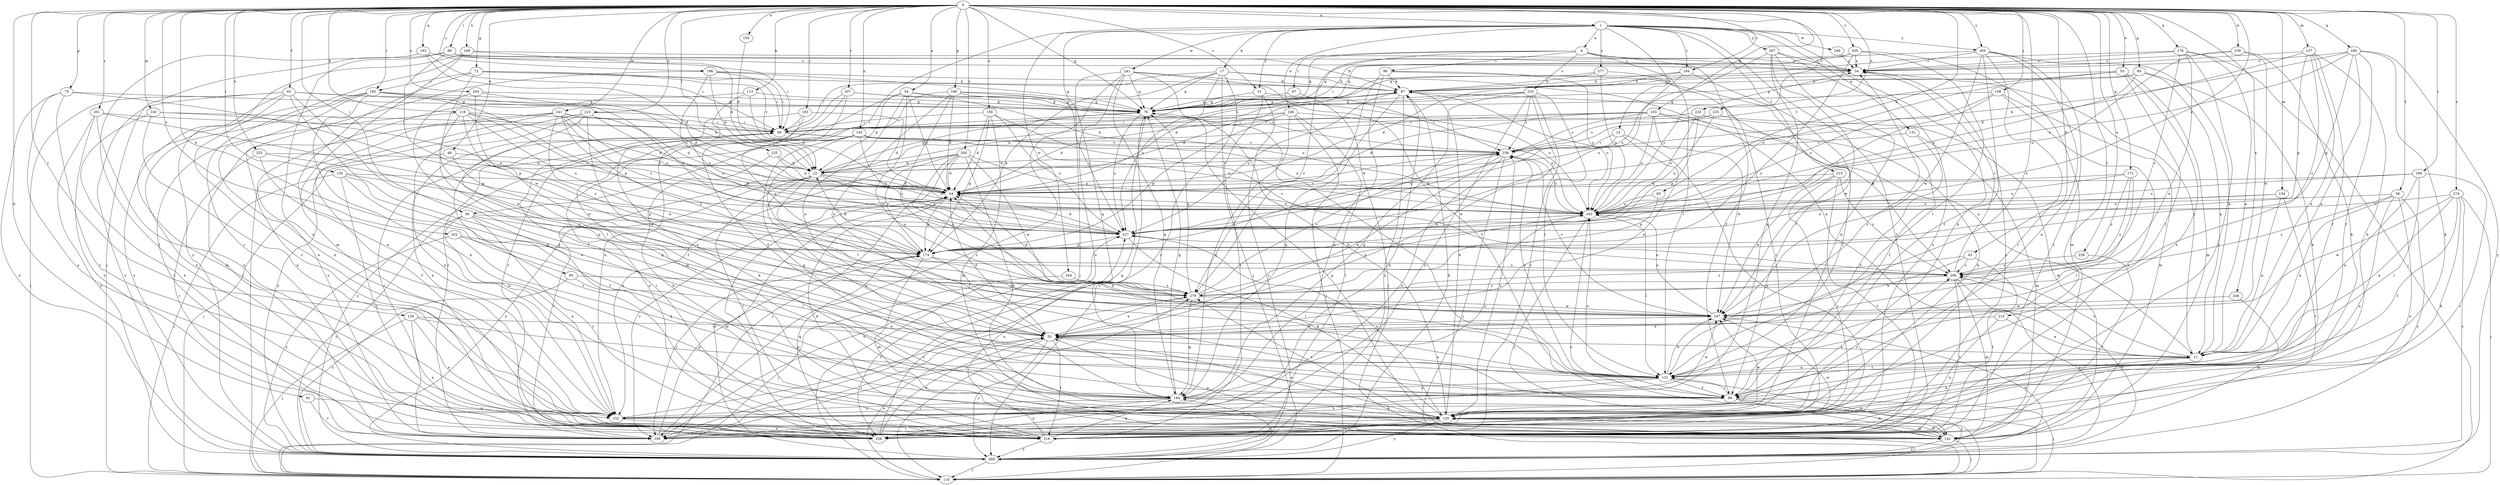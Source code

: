 strict digraph  {
0;
1;
4;
11;
12;
17;
22;
31;
34;
43;
44;
48;
53;
54;
55;
58;
63;
66;
69;
72;
75;
76;
81;
83;
85;
87;
89;
95;
96;
97;
99;
108;
110;
113;
119;
120;
125;
126;
130;
131;
134;
137;
140;
141;
142;
143;
146;
151;
152;
153;
155;
156;
163;
166;
172;
174;
176;
180;
182;
184;
185;
186;
193;
194;
195;
196;
200;
201;
205;
206;
207;
213;
215;
216;
223;
225;
226;
227;
233;
235;
236;
239;
241;
244;
246;
247;
248;
249;
252;
253;
254;
258;
265;
267;
268;
274;
277;
279;
0 -> 1  [label=a];
0 -> 31  [label=c];
0 -> 43  [label=d];
0 -> 48  [label=e];
0 -> 53  [label=e];
0 -> 54  [label=e];
0 -> 55  [label=e];
0 -> 58  [label=f];
0 -> 63  [label=f];
0 -> 69  [label=g];
0 -> 72  [label=g];
0 -> 75  [label=g];
0 -> 76  [label=g];
0 -> 81  [label=h];
0 -> 83  [label=h];
0 -> 85  [label=h];
0 -> 89  [label=i];
0 -> 95  [label=i];
0 -> 108  [label=j];
0 -> 113  [label=k];
0 -> 119  [label=k];
0 -> 125  [label=l];
0 -> 126  [label=l];
0 -> 130  [label=l];
0 -> 134  [label=m];
0 -> 137  [label=m];
0 -> 140  [label=m];
0 -> 141  [label=m];
0 -> 143  [label=n];
0 -> 153  [label=o];
0 -> 155  [label=o];
0 -> 156  [label=o];
0 -> 163  [label=o];
0 -> 166  [label=p];
0 -> 172  [label=p];
0 -> 176  [label=q];
0 -> 180  [label=q];
0 -> 182  [label=q];
0 -> 185  [label=r];
0 -> 186  [label=r];
0 -> 193  [label=r];
0 -> 194  [label=r];
0 -> 196  [label=s];
0 -> 200  [label=s];
0 -> 201  [label=s];
0 -> 205  [label=s];
0 -> 207  [label=t];
0 -> 213  [label=t];
0 -> 223  [label=u];
0 -> 225  [label=u];
0 -> 226  [label=u];
0 -> 233  [label=v];
0 -> 239  [label=w];
0 -> 248  [label=x];
0 -> 249  [label=x];
0 -> 252  [label=x];
0 -> 253  [label=x];
0 -> 254  [label=x];
0 -> 265  [label=y];
0 -> 274  [label=z];
1 -> 4  [label=a];
1 -> 12  [label=b];
1 -> 17  [label=b];
1 -> 31  [label=c];
1 -> 95  [label=i];
1 -> 120  [label=k];
1 -> 146  [label=n];
1 -> 151  [label=n];
1 -> 184  [label=q];
1 -> 194  [label=r];
1 -> 215  [label=t];
1 -> 216  [label=t];
1 -> 241  [label=w];
1 -> 244  [label=w];
1 -> 246  [label=w];
1 -> 265  [label=y];
1 -> 267  [label=y];
1 -> 277  [label=z];
4 -> 34  [label=c];
4 -> 66  [label=f];
4 -> 76  [label=g];
4 -> 96  [label=i];
4 -> 97  [label=i];
4 -> 131  [label=l];
4 -> 235  [label=v];
4 -> 279  [label=z];
11 -> 34  [label=c];
11 -> 120  [label=k];
11 -> 131  [label=l];
11 -> 206  [label=s];
12 -> 55  [label=e];
12 -> 227  [label=u];
12 -> 236  [label=v];
12 -> 258  [label=x];
17 -> 11  [label=a];
17 -> 76  [label=g];
17 -> 87  [label=h];
17 -> 99  [label=i];
17 -> 110  [label=j];
17 -> 174  [label=p];
17 -> 195  [label=r];
17 -> 227  [label=u];
22 -> 44  [label=d];
22 -> 66  [label=f];
22 -> 76  [label=g];
22 -> 87  [label=h];
22 -> 163  [label=o];
22 -> 184  [label=q];
22 -> 195  [label=r];
22 -> 216  [label=t];
22 -> 227  [label=u];
22 -> 236  [label=v];
22 -> 268  [label=y];
31 -> 76  [label=g];
31 -> 216  [label=t];
31 -> 236  [label=v];
31 -> 268  [label=y];
34 -> 87  [label=h];
43 -> 206  [label=s];
43 -> 216  [label=t];
43 -> 247  [label=w];
43 -> 279  [label=z];
44 -> 163  [label=o];
44 -> 174  [label=p];
44 -> 195  [label=r];
44 -> 258  [label=x];
48 -> 22  [label=b];
48 -> 55  [label=e];
48 -> 110  [label=j];
53 -> 87  [label=h];
53 -> 131  [label=l];
53 -> 142  [label=m];
53 -> 152  [label=n];
53 -> 163  [label=o];
53 -> 236  [label=v];
54 -> 22  [label=b];
54 -> 44  [label=d];
54 -> 55  [label=e];
54 -> 76  [label=g];
54 -> 163  [label=o];
54 -> 195  [label=r];
54 -> 247  [label=w];
55 -> 11  [label=a];
55 -> 44  [label=d];
55 -> 110  [label=j];
55 -> 195  [label=r];
55 -> 216  [label=t];
55 -> 268  [label=y];
58 -> 11  [label=a];
58 -> 152  [label=n];
58 -> 163  [label=o];
58 -> 206  [label=s];
58 -> 258  [label=x];
58 -> 268  [label=y];
63 -> 22  [label=b];
63 -> 66  [label=f];
63 -> 76  [label=g];
63 -> 110  [label=j];
63 -> 142  [label=m];
63 -> 152  [label=n];
63 -> 184  [label=q];
63 -> 268  [label=y];
66 -> 110  [label=j];
66 -> 131  [label=l];
66 -> 142  [label=m];
66 -> 163  [label=o];
66 -> 268  [label=y];
69 -> 11  [label=a];
69 -> 76  [label=g];
69 -> 87  [label=h];
69 -> 120  [label=k];
69 -> 163  [label=o];
72 -> 55  [label=e];
72 -> 87  [label=h];
72 -> 99  [label=i];
72 -> 152  [label=n];
72 -> 236  [label=v];
72 -> 185  [label=z];
75 -> 76  [label=g];
75 -> 174  [label=p];
75 -> 216  [label=t];
75 -> 258  [label=x];
75 -> 268  [label=y];
76 -> 99  [label=i];
76 -> 131  [label=l];
76 -> 227  [label=u];
76 -> 268  [label=y];
81 -> 152  [label=n];
81 -> 195  [label=r];
83 -> 163  [label=o];
83 -> 174  [label=p];
85 -> 184  [label=q];
85 -> 268  [label=y];
85 -> 279  [label=z];
87 -> 76  [label=g];
87 -> 163  [label=o];
87 -> 184  [label=q];
87 -> 206  [label=s];
87 -> 227  [label=u];
87 -> 268  [label=y];
89 -> 34  [label=c];
89 -> 87  [label=h];
89 -> 99  [label=i];
89 -> 110  [label=j];
89 -> 152  [label=n];
89 -> 247  [label=w];
95 -> 142  [label=m];
95 -> 152  [label=n];
95 -> 174  [label=p];
95 -> 216  [label=t];
95 -> 227  [label=u];
95 -> 268  [label=y];
96 -> 11  [label=a];
96 -> 87  [label=h];
96 -> 152  [label=n];
96 -> 163  [label=o];
96 -> 279  [label=z];
97 -> 76  [label=g];
97 -> 110  [label=j];
99 -> 87  [label=h];
99 -> 120  [label=k];
99 -> 163  [label=o];
99 -> 195  [label=r];
99 -> 216  [label=t];
99 -> 236  [label=v];
108 -> 76  [label=g];
108 -> 142  [label=m];
108 -> 163  [label=o];
108 -> 227  [label=u];
108 -> 258  [label=x];
110 -> 55  [label=e];
110 -> 163  [label=o];
113 -> 44  [label=d];
113 -> 76  [label=g];
113 -> 110  [label=j];
113 -> 227  [label=u];
119 -> 44  [label=d];
119 -> 99  [label=i];
119 -> 163  [label=o];
119 -> 184  [label=q];
119 -> 195  [label=r];
119 -> 227  [label=u];
119 -> 247  [label=w];
120 -> 55  [label=e];
120 -> 87  [label=h];
120 -> 142  [label=m];
120 -> 195  [label=r];
120 -> 206  [label=s];
120 -> 216  [label=t];
120 -> 227  [label=u];
120 -> 236  [label=v];
120 -> 247  [label=w];
120 -> 268  [label=y];
120 -> 279  [label=z];
125 -> 22  [label=b];
125 -> 44  [label=d];
125 -> 120  [label=k];
126 -> 55  [label=e];
126 -> 66  [label=f];
126 -> 110  [label=j];
126 -> 152  [label=n];
126 -> 258  [label=x];
130 -> 44  [label=d];
130 -> 55  [label=e];
130 -> 66  [label=f];
130 -> 110  [label=j];
130 -> 174  [label=p];
130 -> 216  [label=t];
131 -> 11  [label=a];
131 -> 34  [label=c];
131 -> 44  [label=d];
131 -> 55  [label=e];
131 -> 66  [label=f];
131 -> 142  [label=m];
131 -> 184  [label=q];
131 -> 236  [label=v];
131 -> 247  [label=w];
131 -> 258  [label=x];
134 -> 11  [label=a];
134 -> 163  [label=o];
134 -> 216  [label=t];
134 -> 227  [label=u];
137 -> 11  [label=a];
137 -> 34  [label=c];
137 -> 44  [label=d];
137 -> 66  [label=f];
137 -> 120  [label=k];
137 -> 174  [label=p];
137 -> 279  [label=z];
140 -> 99  [label=i];
140 -> 152  [label=n];
140 -> 163  [label=o];
140 -> 258  [label=x];
141 -> 44  [label=d];
141 -> 99  [label=i];
141 -> 163  [label=o];
141 -> 195  [label=r];
141 -> 216  [label=t];
141 -> 227  [label=u];
141 -> 247  [label=w];
141 -> 258  [label=x];
141 -> 279  [label=z];
142 -> 55  [label=e];
142 -> 76  [label=g];
142 -> 110  [label=j];
142 -> 120  [label=k];
142 -> 268  [label=y];
143 -> 131  [label=l];
143 -> 163  [label=o];
143 -> 184  [label=q];
143 -> 227  [label=u];
143 -> 236  [label=v];
143 -> 258  [label=x];
143 -> 268  [label=y];
146 -> 44  [label=d];
146 -> 99  [label=i];
146 -> 110  [label=j];
146 -> 163  [label=o];
146 -> 174  [label=p];
146 -> 184  [label=q];
146 -> 216  [label=t];
151 -> 66  [label=f];
151 -> 142  [label=m];
151 -> 236  [label=v];
152 -> 258  [label=x];
152 -> 279  [label=z];
153 -> 22  [label=b];
153 -> 44  [label=d];
153 -> 99  [label=i];
153 -> 120  [label=k];
153 -> 131  [label=l];
153 -> 163  [label=o];
153 -> 236  [label=v];
153 -> 247  [label=w];
155 -> 22  [label=b];
156 -> 44  [label=d];
156 -> 99  [label=i];
156 -> 142  [label=m];
156 -> 174  [label=p];
156 -> 206  [label=s];
156 -> 227  [label=u];
163 -> 34  [label=c];
163 -> 110  [label=j];
163 -> 131  [label=l];
163 -> 227  [label=u];
166 -> 44  [label=d];
166 -> 55  [label=e];
166 -> 76  [label=g];
166 -> 152  [label=n];
166 -> 163  [label=o];
166 -> 227  [label=u];
166 -> 279  [label=z];
172 -> 44  [label=d];
172 -> 131  [label=l];
172 -> 163  [label=o];
172 -> 206  [label=s];
172 -> 279  [label=z];
174 -> 22  [label=b];
174 -> 131  [label=l];
174 -> 142  [label=m];
174 -> 195  [label=r];
174 -> 206  [label=s];
174 -> 236  [label=v];
176 -> 11  [label=a];
176 -> 34  [label=c];
176 -> 55  [label=e];
176 -> 76  [label=g];
176 -> 110  [label=j];
176 -> 206  [label=s];
176 -> 258  [label=x];
180 -> 11  [label=a];
180 -> 22  [label=b];
180 -> 34  [label=c];
180 -> 66  [label=f];
180 -> 120  [label=k];
180 -> 163  [label=o];
180 -> 174  [label=p];
180 -> 268  [label=y];
182 -> 34  [label=c];
182 -> 44  [label=d];
182 -> 99  [label=i];
182 -> 216  [label=t];
184 -> 76  [label=g];
184 -> 120  [label=k];
184 -> 152  [label=n];
184 -> 163  [label=o];
184 -> 247  [label=w];
184 -> 258  [label=x];
185 -> 76  [label=g];
185 -> 120  [label=k];
185 -> 152  [label=n];
185 -> 174  [label=p];
185 -> 227  [label=u];
185 -> 258  [label=x];
185 -> 268  [label=y];
186 -> 11  [label=a];
186 -> 44  [label=d];
186 -> 131  [label=l];
186 -> 163  [label=o];
186 -> 195  [label=r];
193 -> 44  [label=d];
193 -> 99  [label=i];
193 -> 206  [label=s];
193 -> 258  [label=x];
194 -> 44  [label=d];
194 -> 87  [label=h];
194 -> 227  [label=u];
194 -> 247  [label=w];
195 -> 87  [label=h];
195 -> 174  [label=p];
195 -> 227  [label=u];
195 -> 279  [label=z];
196 -> 22  [label=b];
196 -> 76  [label=g];
196 -> 87  [label=h];
196 -> 99  [label=i];
196 -> 163  [label=o];
196 -> 216  [label=t];
200 -> 22  [label=b];
200 -> 44  [label=d];
200 -> 110  [label=j];
200 -> 120  [label=k];
200 -> 152  [label=n];
200 -> 163  [label=o];
200 -> 174  [label=p];
200 -> 247  [label=w];
200 -> 279  [label=z];
201 -> 99  [label=i];
201 -> 152  [label=n];
201 -> 174  [label=p];
201 -> 258  [label=x];
201 -> 268  [label=y];
205 -> 34  [label=c];
205 -> 76  [label=g];
205 -> 99  [label=i];
205 -> 131  [label=l];
205 -> 142  [label=m];
205 -> 279  [label=z];
206 -> 34  [label=c];
206 -> 142  [label=m];
206 -> 216  [label=t];
206 -> 227  [label=u];
206 -> 268  [label=y];
206 -> 279  [label=z];
207 -> 66  [label=f];
207 -> 76  [label=g];
207 -> 142  [label=m];
207 -> 195  [label=r];
207 -> 236  [label=v];
213 -> 11  [label=a];
213 -> 55  [label=e];
213 -> 258  [label=x];
215 -> 44  [label=d];
215 -> 195  [label=r];
215 -> 206  [label=s];
215 -> 216  [label=t];
215 -> 247  [label=w];
216 -> 44  [label=d];
216 -> 99  [label=i];
216 -> 184  [label=q];
216 -> 227  [label=u];
216 -> 268  [label=y];
223 -> 55  [label=e];
223 -> 66  [label=f];
223 -> 99  [label=i];
223 -> 152  [label=n];
223 -> 227  [label=u];
223 -> 268  [label=y];
225 -> 99  [label=i];
225 -> 142  [label=m];
225 -> 227  [label=u];
225 -> 236  [label=v];
226 -> 206  [label=s];
226 -> 216  [label=t];
227 -> 44  [label=d];
227 -> 120  [label=k];
227 -> 174  [label=p];
233 -> 66  [label=f];
233 -> 99  [label=i];
233 -> 163  [label=o];
233 -> 174  [label=p];
235 -> 44  [label=d];
235 -> 55  [label=e];
235 -> 76  [label=g];
235 -> 131  [label=l];
235 -> 184  [label=q];
235 -> 216  [label=t];
235 -> 236  [label=v];
235 -> 258  [label=x];
236 -> 22  [label=b];
236 -> 44  [label=d];
236 -> 55  [label=e];
236 -> 110  [label=j];
236 -> 152  [label=n];
236 -> 163  [label=o];
239 -> 34  [label=c];
239 -> 120  [label=k];
239 -> 227  [label=u];
239 -> 247  [label=w];
241 -> 66  [label=f];
241 -> 76  [label=g];
241 -> 87  [label=h];
241 -> 110  [label=j];
241 -> 120  [label=k];
241 -> 184  [label=q];
241 -> 195  [label=r];
241 -> 258  [label=x];
244 -> 110  [label=j];
244 -> 279  [label=z];
246 -> 34  [label=c];
247 -> 55  [label=e];
247 -> 163  [label=o];
247 -> 236  [label=v];
248 -> 142  [label=m];
248 -> 247  [label=w];
249 -> 22  [label=b];
249 -> 34  [label=c];
249 -> 142  [label=m];
249 -> 195  [label=r];
249 -> 268  [label=y];
252 -> 131  [label=l];
252 -> 174  [label=p];
252 -> 184  [label=q];
252 -> 268  [label=y];
253 -> 22  [label=b];
253 -> 120  [label=k];
253 -> 195  [label=r];
253 -> 279  [label=z];
254 -> 44  [label=d];
254 -> 76  [label=g];
254 -> 131  [label=l];
254 -> 279  [label=z];
258 -> 34  [label=c];
258 -> 55  [label=e];
258 -> 76  [label=g];
258 -> 174  [label=p];
258 -> 247  [label=w];
265 -> 11  [label=a];
265 -> 34  [label=c];
265 -> 66  [label=f];
265 -> 76  [label=g];
265 -> 152  [label=n];
265 -> 195  [label=r];
265 -> 216  [label=t];
265 -> 247  [label=w];
267 -> 34  [label=c];
267 -> 66  [label=f];
267 -> 120  [label=k];
267 -> 184  [label=q];
267 -> 227  [label=u];
267 -> 258  [label=x];
268 -> 44  [label=d];
268 -> 87  [label=h];
268 -> 110  [label=j];
268 -> 184  [label=q];
268 -> 206  [label=s];
268 -> 247  [label=w];
274 -> 11  [label=a];
274 -> 66  [label=f];
274 -> 110  [label=j];
274 -> 120  [label=k];
274 -> 163  [label=o];
274 -> 247  [label=w];
274 -> 268  [label=y];
277 -> 44  [label=d];
277 -> 87  [label=h];
277 -> 163  [label=o];
277 -> 195  [label=r];
279 -> 44  [label=d];
279 -> 55  [label=e];
279 -> 76  [label=g];
279 -> 163  [label=o];
279 -> 184  [label=q];
279 -> 236  [label=v];
279 -> 247  [label=w];
}

